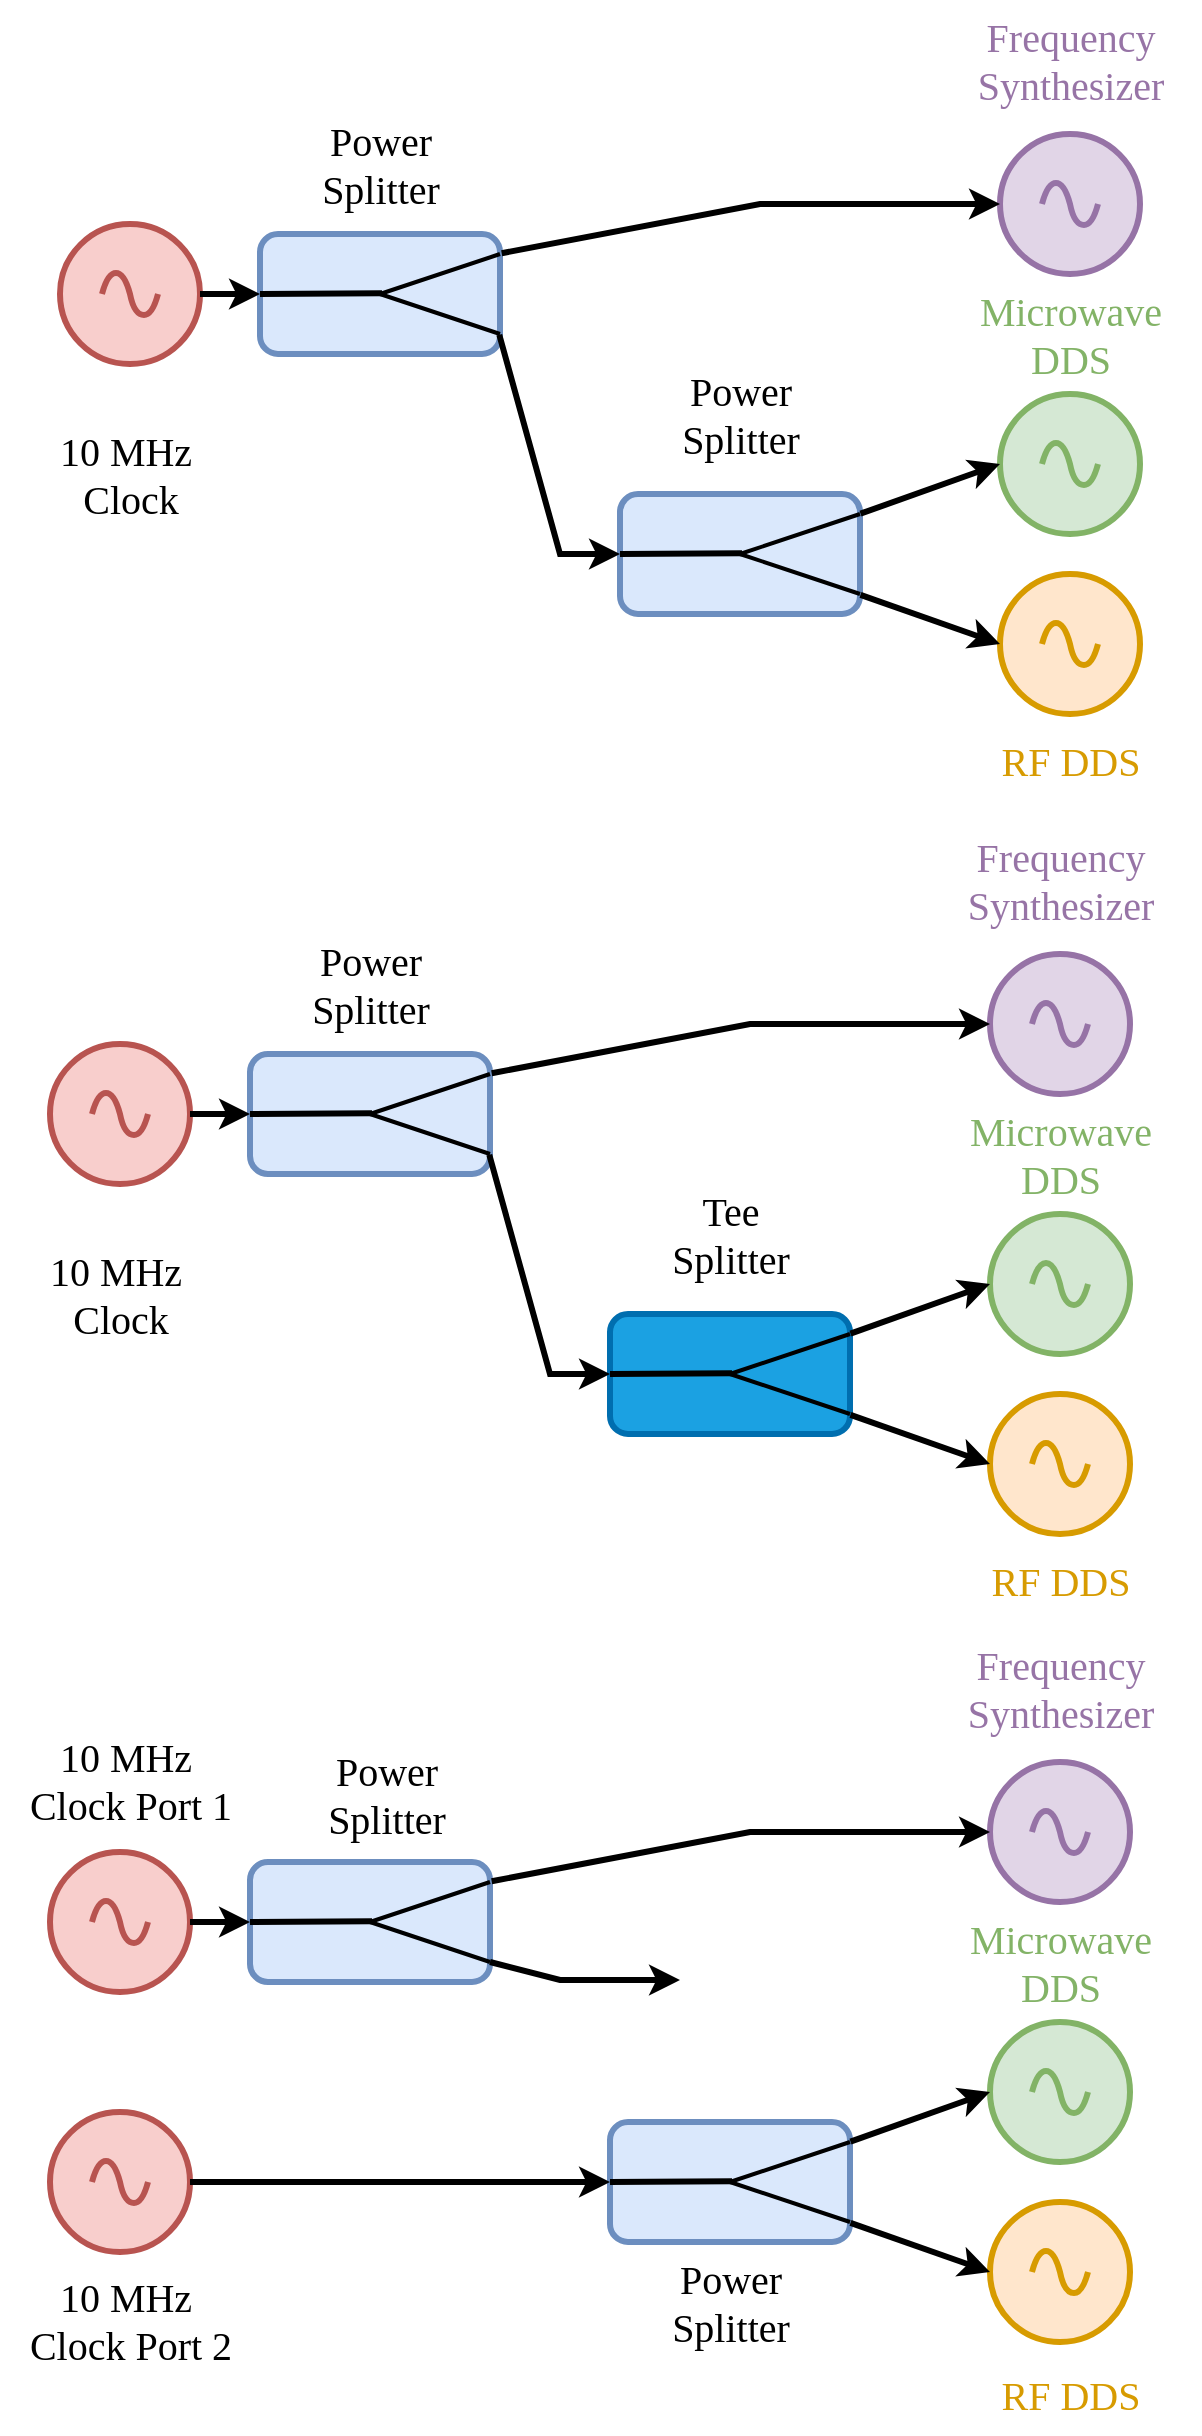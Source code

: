<mxfile version="26.0.6">
  <diagram name="Page-1" id="kf-HXMYHtJ7qkP8PMGID">
    <mxGraphModel dx="641" dy="386" grid="1" gridSize="10" guides="1" tooltips="1" connect="1" arrows="1" fold="1" page="1" pageScale="1" pageWidth="600" pageHeight="1300" math="0" shadow="0">
      <root>
        <mxCell id="0" />
        <mxCell id="1" parent="0" />
        <mxCell id="2XvLTmgFa15NH41Y0j28-1" value="" style="pointerEvents=1;verticalLabelPosition=bottom;shadow=0;dashed=0;align=center;html=1;verticalAlign=top;shape=mxgraph.electrical.signal_sources.source;aspect=fixed;points=[[0.5,0,0],[1,0.5,0],[0.5,1,0],[0,0.5,0]];elSignalType=ac;strokeWidth=3;fillColor=#f8cecc;strokeColor=#b85450;" vertex="1" parent="1">
          <mxGeometry x="30" y="122" width="70" height="70" as="geometry" />
        </mxCell>
        <mxCell id="2XvLTmgFa15NH41Y0j28-2" value="" style="rounded=1;whiteSpace=wrap;html=1;strokeWidth=3;container=0;fillColor=#dae8fc;strokeColor=#6c8ebf;" vertex="1" parent="1">
          <mxGeometry x="130" y="127" width="120" height="60" as="geometry" />
        </mxCell>
        <mxCell id="2XvLTmgFa15NH41Y0j28-3" value="" style="endArrow=none;html=1;rounded=0;strokeWidth=3;" edge="1" parent="1">
          <mxGeometry width="50" height="50" relative="1" as="geometry">
            <mxPoint x="130" y="157" as="sourcePoint" />
            <mxPoint x="191" y="156.57" as="targetPoint" />
          </mxGeometry>
        </mxCell>
        <mxCell id="2XvLTmgFa15NH41Y0j28-4" value="" style="endArrow=none;html=1;rounded=0;strokeWidth=2;endFill=0;" edge="1" parent="1">
          <mxGeometry width="50" height="50" relative="1" as="geometry">
            <mxPoint x="189.997" y="157" as="sourcePoint" />
            <mxPoint x="250" y="177" as="targetPoint" />
          </mxGeometry>
        </mxCell>
        <mxCell id="2XvLTmgFa15NH41Y0j28-5" value="" style="endArrow=none;html=1;rounded=0;strokeWidth=2;endFill=0;" edge="1" parent="1">
          <mxGeometry width="50" height="50" relative="1" as="geometry">
            <mxPoint x="189.997" y="157" as="sourcePoint" />
            <mxPoint x="250" y="137" as="targetPoint" />
          </mxGeometry>
        </mxCell>
        <mxCell id="2XvLTmgFa15NH41Y0j28-8" value="" style="pointerEvents=1;verticalLabelPosition=bottom;shadow=0;dashed=0;align=center;html=1;verticalAlign=top;shape=mxgraph.electrical.signal_sources.source;aspect=fixed;points=[[0.5,0,0],[1,0.5,0],[0.5,1,0],[0,0.5,0]];elSignalType=ac;strokeWidth=3;fillColor=#e1d5e7;strokeColor=#9673a6;fontColor=light-dark(#9774a6, #ededed);" vertex="1" parent="1">
          <mxGeometry x="500" y="77" width="70" height="70" as="geometry" />
        </mxCell>
        <mxCell id="2XvLTmgFa15NH41Y0j28-9" value="" style="pointerEvents=1;verticalLabelPosition=bottom;shadow=0;dashed=0;align=center;html=1;verticalAlign=top;shape=mxgraph.electrical.signal_sources.source;aspect=fixed;points=[[0.5,0,0],[1,0.5,0],[0.5,1,0],[0,0.5,0]];elSignalType=ac;strokeWidth=3;fillColor=#d5e8d4;strokeColor=#82b366;" vertex="1" parent="1">
          <mxGeometry x="500" y="207" width="70" height="70" as="geometry" />
        </mxCell>
        <mxCell id="2XvLTmgFa15NH41Y0j28-10" value="" style="pointerEvents=1;verticalLabelPosition=bottom;shadow=0;dashed=0;align=center;html=1;verticalAlign=top;shape=mxgraph.electrical.signal_sources.source;aspect=fixed;points=[[0.5,0,0],[1,0.5,0],[0.5,1,0],[0,0.5,0]];elSignalType=ac;strokeWidth=3;fillColor=#ffe6cc;strokeColor=#d79b00;" vertex="1" parent="1">
          <mxGeometry x="500" y="297" width="70" height="70" as="geometry" />
        </mxCell>
        <mxCell id="2XvLTmgFa15NH41Y0j28-11" value="" style="rounded=1;whiteSpace=wrap;html=1;strokeWidth=3;container=0;fillColor=#dae8fc;strokeColor=#6c8ebf;" vertex="1" parent="1">
          <mxGeometry x="310" y="257" width="120" height="60" as="geometry" />
        </mxCell>
        <mxCell id="2XvLTmgFa15NH41Y0j28-12" value="" style="endArrow=none;html=1;rounded=0;strokeWidth=3;" edge="1" parent="1">
          <mxGeometry width="50" height="50" relative="1" as="geometry">
            <mxPoint x="310" y="287" as="sourcePoint" />
            <mxPoint x="371" y="286.57" as="targetPoint" />
          </mxGeometry>
        </mxCell>
        <mxCell id="2XvLTmgFa15NH41Y0j28-13" value="" style="endArrow=none;html=1;rounded=0;strokeWidth=2;endFill=0;" edge="1" parent="1">
          <mxGeometry width="50" height="50" relative="1" as="geometry">
            <mxPoint x="369.997" y="287" as="sourcePoint" />
            <mxPoint x="430" y="307" as="targetPoint" />
          </mxGeometry>
        </mxCell>
        <mxCell id="2XvLTmgFa15NH41Y0j28-14" value="" style="endArrow=none;html=1;rounded=0;strokeWidth=2;endFill=0;" edge="1" parent="1">
          <mxGeometry width="50" height="50" relative="1" as="geometry">
            <mxPoint x="369.997" y="287" as="sourcePoint" />
            <mxPoint x="430" y="267" as="targetPoint" />
          </mxGeometry>
        </mxCell>
        <mxCell id="2XvLTmgFa15NH41Y0j28-15" value="&lt;font face=&quot;Congenial&quot;&gt;10 MHz&amp;nbsp;&lt;/font&gt;&lt;div&gt;&lt;font face=&quot;Congenial&quot;&gt;Clock&lt;/font&gt;&lt;/div&gt;" style="text;html=1;align=center;verticalAlign=middle;resizable=0;points=[];autosize=1;strokeColor=none;fillColor=none;fontSize=20;" vertex="1" parent="1">
          <mxGeometry x="20" y="217" width="90" height="60" as="geometry" />
        </mxCell>
        <mxCell id="2XvLTmgFa15NH41Y0j28-16" value="" style="endArrow=classic;html=1;rounded=0;entryX=0;entryY=0.5;entryDx=0;entryDy=0;entryPerimeter=0;strokeWidth=3;exitX=1.007;exitY=0.16;exitDx=0;exitDy=0;exitPerimeter=0;" edge="1" parent="1" source="2XvLTmgFa15NH41Y0j28-2" target="2XvLTmgFa15NH41Y0j28-8">
          <mxGeometry width="50" height="50" relative="1" as="geometry">
            <mxPoint x="280" y="127" as="sourcePoint" />
            <mxPoint x="330" y="77" as="targetPoint" />
            <Array as="points">
              <mxPoint x="380" y="112" />
            </Array>
          </mxGeometry>
        </mxCell>
        <mxCell id="2XvLTmgFa15NH41Y0j28-17" value="Power&lt;div&gt;Splitter&lt;/div&gt;" style="text;html=1;align=center;verticalAlign=middle;resizable=0;points=[];autosize=1;strokeColor=none;fillColor=none;labelBackgroundColor=default;fontSize=20;fontFamily=Congenial;" vertex="1" parent="1">
          <mxGeometry x="145" y="62" width="90" height="60" as="geometry" />
        </mxCell>
        <mxCell id="2XvLTmgFa15NH41Y0j28-18" value="" style="endArrow=classic;html=1;rounded=0;spacing=2;strokeWidth=3;exitX=0.997;exitY=0.84;exitDx=0;exitDy=0;exitPerimeter=0;" edge="1" parent="1" source="2XvLTmgFa15NH41Y0j28-2">
          <mxGeometry width="50" height="50" relative="1" as="geometry">
            <mxPoint x="280" y="187" as="sourcePoint" />
            <mxPoint x="310" y="287" as="targetPoint" />
            <Array as="points">
              <mxPoint x="280" y="287" />
            </Array>
          </mxGeometry>
        </mxCell>
        <mxCell id="2XvLTmgFa15NH41Y0j28-19" value="" style="endArrow=classic;html=1;rounded=0;entryX=0;entryY=0.5;entryDx=0;entryDy=0;entryPerimeter=0;strokeWidth=3;exitX=1.002;exitY=0.164;exitDx=0;exitDy=0;exitPerimeter=0;" edge="1" parent="1" source="2XvLTmgFa15NH41Y0j28-11" target="2XvLTmgFa15NH41Y0j28-9">
          <mxGeometry width="50" height="50" relative="1" as="geometry">
            <mxPoint x="460" y="257" as="sourcePoint" />
            <mxPoint x="390" y="187" as="targetPoint" />
          </mxGeometry>
        </mxCell>
        <mxCell id="2XvLTmgFa15NH41Y0j28-20" value="" style="endArrow=classic;html=1;rounded=0;entryX=0;entryY=0.5;entryDx=0;entryDy=0;entryPerimeter=0;strokeWidth=3;exitX=1.002;exitY=0.841;exitDx=0;exitDy=0;exitPerimeter=0;" edge="1" parent="1" source="2XvLTmgFa15NH41Y0j28-11" target="2XvLTmgFa15NH41Y0j28-10">
          <mxGeometry width="50" height="50" relative="1" as="geometry">
            <mxPoint x="460" y="317" as="sourcePoint" />
            <mxPoint x="390" y="187" as="targetPoint" />
          </mxGeometry>
        </mxCell>
        <mxCell id="2XvLTmgFa15NH41Y0j28-21" value="" style="endArrow=classic;html=1;rounded=0;exitX=1;exitY=0.5;exitDx=0;exitDy=0;exitPerimeter=0;entryX=0;entryY=0.5;entryDx=0;entryDy=0;strokeWidth=3;" edge="1" parent="1" source="2XvLTmgFa15NH41Y0j28-1" target="2XvLTmgFa15NH41Y0j28-2">
          <mxGeometry width="50" height="50" relative="1" as="geometry">
            <mxPoint x="210" y="317" as="sourcePoint" />
            <mxPoint x="260" y="267" as="targetPoint" />
          </mxGeometry>
        </mxCell>
        <mxCell id="2XvLTmgFa15NH41Y0j28-22" value="Power&lt;div&gt;Splitter&lt;/div&gt;" style="text;html=1;align=center;verticalAlign=middle;resizable=0;points=[];autosize=1;strokeColor=none;fillColor=none;labelBackgroundColor=default;fontSize=20;fontFamily=Congenial;" vertex="1" parent="1">
          <mxGeometry x="325" y="187" width="90" height="60" as="geometry" />
        </mxCell>
        <mxCell id="2XvLTmgFa15NH41Y0j28-23" value="&lt;div&gt;Frequency&lt;/div&gt;&lt;div&gt;Synthesizer&lt;/div&gt;" style="text;html=1;align=center;verticalAlign=middle;resizable=0;points=[];autosize=1;strokeColor=none;fillColor=none;labelBackgroundColor=default;fontSize=20;fontFamily=Congenial;fontColor=light-dark(#9774a6, #ededed);" vertex="1" parent="1">
          <mxGeometry x="470" y="10" width="130" height="60" as="geometry" />
        </mxCell>
        <mxCell id="2XvLTmgFa15NH41Y0j28-24" value="&lt;div&gt;&lt;span style=&quot;background-color: light-dark(#ffffff, var(--ge-dark-color, #121212));&quot;&gt;Microwave&lt;/span&gt;&lt;/div&gt;&lt;div&gt;DDS&lt;/div&gt;" style="text;html=1;align=center;verticalAlign=middle;resizable=0;points=[];autosize=1;strokeColor=none;fillColor=none;labelBackgroundColor=default;fontSize=20;fontFamily=Congenial;fontColor=light-dark(#83b367, #ededed);" vertex="1" parent="1">
          <mxGeometry x="475" y="147" width="120" height="60" as="geometry" />
        </mxCell>
        <mxCell id="2XvLTmgFa15NH41Y0j28-25" value="&lt;div&gt;&lt;span style=&quot;background-color: light-dark(#ffffff, var(--ge-dark-color, #121212));&quot;&gt;RF DDS&lt;/span&gt;&lt;/div&gt;" style="text;html=1;align=center;verticalAlign=middle;resizable=0;points=[];autosize=1;strokeColor=none;fillColor=none;labelBackgroundColor=default;fontSize=20;fontFamily=Congenial;fontColor=light-dark(#d79b01, #ededed);" vertex="1" parent="1">
          <mxGeometry x="490" y="370" width="90" height="40" as="geometry" />
        </mxCell>
        <mxCell id="2XvLTmgFa15NH41Y0j28-26" value="" style="pointerEvents=1;verticalLabelPosition=bottom;shadow=0;dashed=0;align=center;html=1;verticalAlign=top;shape=mxgraph.electrical.signal_sources.source;aspect=fixed;points=[[0.5,0,0],[1,0.5,0],[0.5,1,0],[0,0.5,0]];elSignalType=ac;strokeWidth=3;fillColor=#f8cecc;strokeColor=#b85450;" vertex="1" parent="1">
          <mxGeometry x="25" y="532" width="70" height="70" as="geometry" />
        </mxCell>
        <mxCell id="2XvLTmgFa15NH41Y0j28-27" value="" style="rounded=1;whiteSpace=wrap;html=1;strokeWidth=3;container=0;fillColor=#dae8fc;strokeColor=#6c8ebf;" vertex="1" parent="1">
          <mxGeometry x="125" y="537" width="120" height="60" as="geometry" />
        </mxCell>
        <mxCell id="2XvLTmgFa15NH41Y0j28-28" value="" style="endArrow=none;html=1;rounded=0;strokeWidth=3;" edge="1" parent="1">
          <mxGeometry width="50" height="50" relative="1" as="geometry">
            <mxPoint x="125" y="567" as="sourcePoint" />
            <mxPoint x="186" y="566.57" as="targetPoint" />
          </mxGeometry>
        </mxCell>
        <mxCell id="2XvLTmgFa15NH41Y0j28-29" value="" style="endArrow=none;html=1;rounded=0;strokeWidth=2;endFill=0;" edge="1" parent="1">
          <mxGeometry width="50" height="50" relative="1" as="geometry">
            <mxPoint x="184.997" y="567" as="sourcePoint" />
            <mxPoint x="245" y="587" as="targetPoint" />
          </mxGeometry>
        </mxCell>
        <mxCell id="2XvLTmgFa15NH41Y0j28-30" value="" style="endArrow=none;html=1;rounded=0;strokeWidth=2;endFill=0;" edge="1" parent="1">
          <mxGeometry width="50" height="50" relative="1" as="geometry">
            <mxPoint x="184.997" y="567" as="sourcePoint" />
            <mxPoint x="245" y="547" as="targetPoint" />
          </mxGeometry>
        </mxCell>
        <mxCell id="2XvLTmgFa15NH41Y0j28-31" value="" style="pointerEvents=1;verticalLabelPosition=bottom;shadow=0;dashed=0;align=center;html=1;verticalAlign=top;shape=mxgraph.electrical.signal_sources.source;aspect=fixed;points=[[0.5,0,0],[1,0.5,0],[0.5,1,0],[0,0.5,0]];elSignalType=ac;strokeWidth=3;fillColor=#e1d5e7;strokeColor=#9673a6;fontColor=light-dark(#9774a6, #ededed);" vertex="1" parent="1">
          <mxGeometry x="495" y="487" width="70" height="70" as="geometry" />
        </mxCell>
        <mxCell id="2XvLTmgFa15NH41Y0j28-32" value="" style="pointerEvents=1;verticalLabelPosition=bottom;shadow=0;dashed=0;align=center;html=1;verticalAlign=top;shape=mxgraph.electrical.signal_sources.source;aspect=fixed;points=[[0.5,0,0],[1,0.5,0],[0.5,1,0],[0,0.5,0]];elSignalType=ac;strokeWidth=3;fillColor=#d5e8d4;strokeColor=#82b366;" vertex="1" parent="1">
          <mxGeometry x="495" y="617" width="70" height="70" as="geometry" />
        </mxCell>
        <mxCell id="2XvLTmgFa15NH41Y0j28-33" value="" style="pointerEvents=1;verticalLabelPosition=bottom;shadow=0;dashed=0;align=center;html=1;verticalAlign=top;shape=mxgraph.electrical.signal_sources.source;aspect=fixed;points=[[0.5,0,0],[1,0.5,0],[0.5,1,0],[0,0.5,0]];elSignalType=ac;strokeWidth=3;fillColor=#ffe6cc;strokeColor=#d79b00;" vertex="1" parent="1">
          <mxGeometry x="495" y="707" width="70" height="70" as="geometry" />
        </mxCell>
        <mxCell id="2XvLTmgFa15NH41Y0j28-34" value="" style="rounded=1;whiteSpace=wrap;html=1;strokeWidth=3;container=0;fillColor=#1ba1e2;strokeColor=#006EAF;fontColor=#ffffff;" vertex="1" parent="1">
          <mxGeometry x="305" y="667" width="120" height="60" as="geometry" />
        </mxCell>
        <mxCell id="2XvLTmgFa15NH41Y0j28-35" value="" style="endArrow=none;html=1;rounded=0;strokeWidth=3;" edge="1" parent="1">
          <mxGeometry width="50" height="50" relative="1" as="geometry">
            <mxPoint x="305" y="697" as="sourcePoint" />
            <mxPoint x="366" y="696.57" as="targetPoint" />
          </mxGeometry>
        </mxCell>
        <mxCell id="2XvLTmgFa15NH41Y0j28-36" value="" style="endArrow=none;html=1;rounded=0;strokeWidth=2;endFill=0;" edge="1" parent="1">
          <mxGeometry width="50" height="50" relative="1" as="geometry">
            <mxPoint x="364.997" y="697" as="sourcePoint" />
            <mxPoint x="425" y="717" as="targetPoint" />
          </mxGeometry>
        </mxCell>
        <mxCell id="2XvLTmgFa15NH41Y0j28-37" value="" style="endArrow=none;html=1;rounded=0;strokeWidth=2;endFill=0;" edge="1" parent="1">
          <mxGeometry width="50" height="50" relative="1" as="geometry">
            <mxPoint x="364.997" y="697" as="sourcePoint" />
            <mxPoint x="425" y="677" as="targetPoint" />
          </mxGeometry>
        </mxCell>
        <mxCell id="2XvLTmgFa15NH41Y0j28-38" value="&lt;font face=&quot;Congenial&quot;&gt;10 MHz&amp;nbsp;&lt;/font&gt;&lt;div&gt;&lt;font face=&quot;Congenial&quot;&gt;Clock&lt;/font&gt;&lt;/div&gt;" style="text;html=1;align=center;verticalAlign=middle;resizable=0;points=[];autosize=1;strokeColor=none;fillColor=none;fontSize=20;" vertex="1" parent="1">
          <mxGeometry x="15" y="627" width="90" height="60" as="geometry" />
        </mxCell>
        <mxCell id="2XvLTmgFa15NH41Y0j28-39" value="" style="endArrow=classic;html=1;rounded=0;entryX=0;entryY=0.5;entryDx=0;entryDy=0;entryPerimeter=0;strokeWidth=3;exitX=1.007;exitY=0.16;exitDx=0;exitDy=0;exitPerimeter=0;" edge="1" parent="1" source="2XvLTmgFa15NH41Y0j28-27" target="2XvLTmgFa15NH41Y0j28-31">
          <mxGeometry width="50" height="50" relative="1" as="geometry">
            <mxPoint x="275" y="537" as="sourcePoint" />
            <mxPoint x="325" y="487" as="targetPoint" />
            <Array as="points">
              <mxPoint x="375" y="522" />
            </Array>
          </mxGeometry>
        </mxCell>
        <mxCell id="2XvLTmgFa15NH41Y0j28-40" value="Power&lt;div&gt;Splitter&lt;/div&gt;" style="text;html=1;align=center;verticalAlign=middle;resizable=0;points=[];autosize=1;strokeColor=none;fillColor=none;labelBackgroundColor=default;fontSize=20;fontFamily=Congenial;" vertex="1" parent="1">
          <mxGeometry x="140" y="472" width="90" height="60" as="geometry" />
        </mxCell>
        <mxCell id="2XvLTmgFa15NH41Y0j28-41" value="" style="endArrow=classic;html=1;rounded=0;spacing=2;strokeWidth=3;exitX=0.997;exitY=0.84;exitDx=0;exitDy=0;exitPerimeter=0;" edge="1" parent="1" source="2XvLTmgFa15NH41Y0j28-27">
          <mxGeometry width="50" height="50" relative="1" as="geometry">
            <mxPoint x="275" y="597" as="sourcePoint" />
            <mxPoint x="305" y="697" as="targetPoint" />
            <Array as="points">
              <mxPoint x="275" y="697" />
            </Array>
          </mxGeometry>
        </mxCell>
        <mxCell id="2XvLTmgFa15NH41Y0j28-42" value="" style="endArrow=classic;html=1;rounded=0;entryX=0;entryY=0.5;entryDx=0;entryDy=0;entryPerimeter=0;strokeWidth=3;exitX=1.002;exitY=0.164;exitDx=0;exitDy=0;exitPerimeter=0;" edge="1" parent="1" source="2XvLTmgFa15NH41Y0j28-34" target="2XvLTmgFa15NH41Y0j28-32">
          <mxGeometry width="50" height="50" relative="1" as="geometry">
            <mxPoint x="455" y="667" as="sourcePoint" />
            <mxPoint x="385" y="597" as="targetPoint" />
          </mxGeometry>
        </mxCell>
        <mxCell id="2XvLTmgFa15NH41Y0j28-43" value="" style="endArrow=classic;html=1;rounded=0;entryX=0;entryY=0.5;entryDx=0;entryDy=0;entryPerimeter=0;strokeWidth=3;exitX=1.002;exitY=0.841;exitDx=0;exitDy=0;exitPerimeter=0;" edge="1" parent="1" source="2XvLTmgFa15NH41Y0j28-34" target="2XvLTmgFa15NH41Y0j28-33">
          <mxGeometry width="50" height="50" relative="1" as="geometry">
            <mxPoint x="455" y="727" as="sourcePoint" />
            <mxPoint x="385" y="597" as="targetPoint" />
          </mxGeometry>
        </mxCell>
        <mxCell id="2XvLTmgFa15NH41Y0j28-44" value="" style="endArrow=classic;html=1;rounded=0;exitX=1;exitY=0.5;exitDx=0;exitDy=0;exitPerimeter=0;entryX=0;entryY=0.5;entryDx=0;entryDy=0;strokeWidth=3;" edge="1" parent="1" source="2XvLTmgFa15NH41Y0j28-26" target="2XvLTmgFa15NH41Y0j28-27">
          <mxGeometry width="50" height="50" relative="1" as="geometry">
            <mxPoint x="205" y="727" as="sourcePoint" />
            <mxPoint x="255" y="677" as="targetPoint" />
          </mxGeometry>
        </mxCell>
        <mxCell id="2XvLTmgFa15NH41Y0j28-45" value="Tee&lt;div&gt;Splitter&lt;/div&gt;" style="text;html=1;align=center;verticalAlign=middle;resizable=0;points=[];autosize=1;strokeColor=none;fillColor=none;labelBackgroundColor=default;fontSize=20;fontFamily=Congenial;" vertex="1" parent="1">
          <mxGeometry x="320" y="597" width="90" height="60" as="geometry" />
        </mxCell>
        <mxCell id="2XvLTmgFa15NH41Y0j28-46" value="&lt;div&gt;Frequency&lt;/div&gt;&lt;div&gt;Synthesizer&lt;/div&gt;" style="text;html=1;align=center;verticalAlign=middle;resizable=0;points=[];autosize=1;strokeColor=none;fillColor=none;labelBackgroundColor=default;fontSize=20;fontFamily=Congenial;fontColor=light-dark(#9774a6, #ededed);" vertex="1" parent="1">
          <mxGeometry x="465" y="420" width="130" height="60" as="geometry" />
        </mxCell>
        <mxCell id="2XvLTmgFa15NH41Y0j28-47" value="&lt;div&gt;&lt;span style=&quot;background-color: light-dark(#ffffff, var(--ge-dark-color, #121212));&quot;&gt;Microwave&lt;/span&gt;&lt;/div&gt;&lt;div&gt;DDS&lt;/div&gt;" style="text;html=1;align=center;verticalAlign=middle;resizable=0;points=[];autosize=1;strokeColor=none;fillColor=none;labelBackgroundColor=default;fontSize=20;fontFamily=Congenial;fontColor=light-dark(#83b367, #ededed);" vertex="1" parent="1">
          <mxGeometry x="470" y="557" width="120" height="60" as="geometry" />
        </mxCell>
        <mxCell id="2XvLTmgFa15NH41Y0j28-48" value="&lt;div&gt;&lt;span style=&quot;background-color: light-dark(#ffffff, var(--ge-dark-color, #121212));&quot;&gt;RF DDS&lt;/span&gt;&lt;/div&gt;" style="text;html=1;align=center;verticalAlign=middle;resizable=0;points=[];autosize=1;strokeColor=none;fillColor=none;labelBackgroundColor=default;fontSize=20;fontFamily=Congenial;fontColor=light-dark(#d79b01, #ededed);" vertex="1" parent="1">
          <mxGeometry x="485" y="780" width="90" height="40" as="geometry" />
        </mxCell>
        <mxCell id="2XvLTmgFa15NH41Y0j28-72" value="" style="pointerEvents=1;verticalLabelPosition=bottom;shadow=0;dashed=0;align=center;html=1;verticalAlign=top;shape=mxgraph.electrical.signal_sources.source;aspect=fixed;points=[[0.5,0,0],[1,0.5,0],[0.5,1,0],[0,0.5,0]];elSignalType=ac;strokeWidth=3;fillColor=#f8cecc;strokeColor=#b85450;" vertex="1" parent="1">
          <mxGeometry x="25" y="936" width="70" height="70" as="geometry" />
        </mxCell>
        <mxCell id="2XvLTmgFa15NH41Y0j28-73" value="" style="rounded=1;whiteSpace=wrap;html=1;strokeWidth=3;container=0;fillColor=#dae8fc;strokeColor=#6c8ebf;" vertex="1" parent="1">
          <mxGeometry x="125" y="941" width="120" height="60" as="geometry" />
        </mxCell>
        <mxCell id="2XvLTmgFa15NH41Y0j28-74" value="" style="endArrow=none;html=1;rounded=0;strokeWidth=3;" edge="1" parent="1">
          <mxGeometry width="50" height="50" relative="1" as="geometry">
            <mxPoint x="125" y="971" as="sourcePoint" />
            <mxPoint x="186" y="970.57" as="targetPoint" />
          </mxGeometry>
        </mxCell>
        <mxCell id="2XvLTmgFa15NH41Y0j28-75" value="" style="endArrow=none;html=1;rounded=0;strokeWidth=2;endFill=0;" edge="1" parent="1">
          <mxGeometry width="50" height="50" relative="1" as="geometry">
            <mxPoint x="184.997" y="971" as="sourcePoint" />
            <mxPoint x="245" y="991" as="targetPoint" />
          </mxGeometry>
        </mxCell>
        <mxCell id="2XvLTmgFa15NH41Y0j28-76" value="" style="endArrow=none;html=1;rounded=0;strokeWidth=2;endFill=0;" edge="1" parent="1">
          <mxGeometry width="50" height="50" relative="1" as="geometry">
            <mxPoint x="184.997" y="971" as="sourcePoint" />
            <mxPoint x="245" y="951" as="targetPoint" />
          </mxGeometry>
        </mxCell>
        <mxCell id="2XvLTmgFa15NH41Y0j28-77" value="" style="pointerEvents=1;verticalLabelPosition=bottom;shadow=0;dashed=0;align=center;html=1;verticalAlign=top;shape=mxgraph.electrical.signal_sources.source;aspect=fixed;points=[[0.5,0,0],[1,0.5,0],[0.5,1,0],[0,0.5,0]];elSignalType=ac;strokeWidth=3;fillColor=#e1d5e7;strokeColor=#9673a6;fontColor=light-dark(#9774a6, #ededed);" vertex="1" parent="1">
          <mxGeometry x="495" y="891" width="70" height="70" as="geometry" />
        </mxCell>
        <mxCell id="2XvLTmgFa15NH41Y0j28-78" value="" style="pointerEvents=1;verticalLabelPosition=bottom;shadow=0;dashed=0;align=center;html=1;verticalAlign=top;shape=mxgraph.electrical.signal_sources.source;aspect=fixed;points=[[0.5,0,0],[1,0.5,0],[0.5,1,0],[0,0.5,0]];elSignalType=ac;strokeWidth=3;fillColor=#d5e8d4;strokeColor=#82b366;" vertex="1" parent="1">
          <mxGeometry x="495" y="1021" width="70" height="70" as="geometry" />
        </mxCell>
        <mxCell id="2XvLTmgFa15NH41Y0j28-79" value="" style="pointerEvents=1;verticalLabelPosition=bottom;shadow=0;dashed=0;align=center;html=1;verticalAlign=top;shape=mxgraph.electrical.signal_sources.source;aspect=fixed;points=[[0.5,0,0],[1,0.5,0],[0.5,1,0],[0,0.5,0]];elSignalType=ac;strokeWidth=3;fillColor=#ffe6cc;strokeColor=#d79b00;" vertex="1" parent="1">
          <mxGeometry x="495" y="1111" width="70" height="70" as="geometry" />
        </mxCell>
        <mxCell id="2XvLTmgFa15NH41Y0j28-80" value="" style="rounded=1;whiteSpace=wrap;html=1;strokeWidth=3;container=0;fillColor=#dae8fc;strokeColor=#6c8ebf;" vertex="1" parent="1">
          <mxGeometry x="305" y="1071" width="120" height="60" as="geometry" />
        </mxCell>
        <mxCell id="2XvLTmgFa15NH41Y0j28-81" value="" style="endArrow=none;html=1;rounded=0;strokeWidth=3;" edge="1" parent="1">
          <mxGeometry width="50" height="50" relative="1" as="geometry">
            <mxPoint x="305" y="1101" as="sourcePoint" />
            <mxPoint x="366" y="1100.57" as="targetPoint" />
          </mxGeometry>
        </mxCell>
        <mxCell id="2XvLTmgFa15NH41Y0j28-82" value="" style="endArrow=none;html=1;rounded=0;strokeWidth=2;endFill=0;" edge="1" parent="1">
          <mxGeometry width="50" height="50" relative="1" as="geometry">
            <mxPoint x="364.997" y="1101" as="sourcePoint" />
            <mxPoint x="425" y="1121" as="targetPoint" />
          </mxGeometry>
        </mxCell>
        <mxCell id="2XvLTmgFa15NH41Y0j28-83" value="" style="endArrow=none;html=1;rounded=0;strokeWidth=2;endFill=0;" edge="1" parent="1">
          <mxGeometry width="50" height="50" relative="1" as="geometry">
            <mxPoint x="364.997" y="1101" as="sourcePoint" />
            <mxPoint x="425" y="1081" as="targetPoint" />
          </mxGeometry>
        </mxCell>
        <mxCell id="2XvLTmgFa15NH41Y0j28-84" value="&lt;font face=&quot;Congenial&quot;&gt;10 MHz&amp;nbsp;&lt;/font&gt;&lt;div&gt;&lt;font face=&quot;Congenial&quot;&gt;Clock Port 1&lt;/font&gt;&lt;/div&gt;" style="text;html=1;align=center;verticalAlign=middle;resizable=0;points=[];autosize=1;strokeColor=none;fillColor=none;fontSize=20;" vertex="1" parent="1">
          <mxGeometry y="870" width="130" height="60" as="geometry" />
        </mxCell>
        <mxCell id="2XvLTmgFa15NH41Y0j28-85" value="" style="endArrow=classic;html=1;rounded=0;entryX=0;entryY=0.5;entryDx=0;entryDy=0;entryPerimeter=0;strokeWidth=3;exitX=1.007;exitY=0.16;exitDx=0;exitDy=0;exitPerimeter=0;" edge="1" parent="1" source="2XvLTmgFa15NH41Y0j28-73" target="2XvLTmgFa15NH41Y0j28-77">
          <mxGeometry width="50" height="50" relative="1" as="geometry">
            <mxPoint x="275" y="941" as="sourcePoint" />
            <mxPoint x="325" y="891" as="targetPoint" />
            <Array as="points">
              <mxPoint x="375" y="926" />
            </Array>
          </mxGeometry>
        </mxCell>
        <mxCell id="2XvLTmgFa15NH41Y0j28-86" value="Power&lt;div&gt;Splitter&lt;/div&gt;" style="text;html=1;align=center;verticalAlign=middle;resizable=0;points=[];autosize=1;strokeColor=none;fillColor=none;labelBackgroundColor=default;fontSize=20;fontFamily=Congenial;" vertex="1" parent="1">
          <mxGeometry x="148" y="877" width="90" height="60" as="geometry" />
        </mxCell>
        <mxCell id="2XvLTmgFa15NH41Y0j28-88" value="" style="endArrow=classic;html=1;rounded=0;entryX=0;entryY=0.5;entryDx=0;entryDy=0;entryPerimeter=0;strokeWidth=3;exitX=1.002;exitY=0.164;exitDx=0;exitDy=0;exitPerimeter=0;" edge="1" parent="1" source="2XvLTmgFa15NH41Y0j28-80" target="2XvLTmgFa15NH41Y0j28-78">
          <mxGeometry width="50" height="50" relative="1" as="geometry">
            <mxPoint x="455" y="1071" as="sourcePoint" />
            <mxPoint x="385" y="1001" as="targetPoint" />
          </mxGeometry>
        </mxCell>
        <mxCell id="2XvLTmgFa15NH41Y0j28-89" value="" style="endArrow=classic;html=1;rounded=0;entryX=0;entryY=0.5;entryDx=0;entryDy=0;entryPerimeter=0;strokeWidth=3;exitX=1.002;exitY=0.841;exitDx=0;exitDy=0;exitPerimeter=0;" edge="1" parent="1" source="2XvLTmgFa15NH41Y0j28-80" target="2XvLTmgFa15NH41Y0j28-79">
          <mxGeometry width="50" height="50" relative="1" as="geometry">
            <mxPoint x="455" y="1131" as="sourcePoint" />
            <mxPoint x="385" y="1001" as="targetPoint" />
          </mxGeometry>
        </mxCell>
        <mxCell id="2XvLTmgFa15NH41Y0j28-90" value="" style="endArrow=classic;html=1;rounded=0;exitX=1;exitY=0.5;exitDx=0;exitDy=0;exitPerimeter=0;entryX=0;entryY=0.5;entryDx=0;entryDy=0;strokeWidth=3;" edge="1" parent="1" source="2XvLTmgFa15NH41Y0j28-72" target="2XvLTmgFa15NH41Y0j28-73">
          <mxGeometry width="50" height="50" relative="1" as="geometry">
            <mxPoint x="205" y="1131" as="sourcePoint" />
            <mxPoint x="255" y="1081" as="targetPoint" />
          </mxGeometry>
        </mxCell>
        <mxCell id="2XvLTmgFa15NH41Y0j28-91" value="Power&lt;br&gt;&lt;div&gt;Splitter&lt;/div&gt;" style="text;html=1;align=center;verticalAlign=middle;resizable=0;points=[];autosize=1;strokeColor=none;fillColor=none;labelBackgroundColor=default;fontSize=20;fontFamily=Congenial;" vertex="1" parent="1">
          <mxGeometry x="320" y="1131" width="90" height="60" as="geometry" />
        </mxCell>
        <mxCell id="2XvLTmgFa15NH41Y0j28-92" value="&lt;div&gt;Frequency&lt;/div&gt;&lt;div&gt;Synthesizer&lt;/div&gt;" style="text;html=1;align=center;verticalAlign=middle;resizable=0;points=[];autosize=1;strokeColor=none;fillColor=none;labelBackgroundColor=default;fontSize=20;fontFamily=Congenial;fontColor=light-dark(#9774a6, #ededed);" vertex="1" parent="1">
          <mxGeometry x="465" y="824" width="130" height="60" as="geometry" />
        </mxCell>
        <mxCell id="2XvLTmgFa15NH41Y0j28-93" value="&lt;div&gt;&lt;span style=&quot;background-color: light-dark(#ffffff, var(--ge-dark-color, #121212));&quot;&gt;Microwave&lt;/span&gt;&lt;/div&gt;&lt;div&gt;DDS&lt;/div&gt;" style="text;html=1;align=center;verticalAlign=middle;resizable=0;points=[];autosize=1;strokeColor=none;fillColor=none;labelBackgroundColor=default;fontSize=20;fontFamily=Congenial;fontColor=light-dark(#83b367, #ededed);" vertex="1" parent="1">
          <mxGeometry x="470" y="961" width="120" height="60" as="geometry" />
        </mxCell>
        <mxCell id="2XvLTmgFa15NH41Y0j28-94" value="&lt;div&gt;&lt;span style=&quot;background-color: light-dark(#ffffff, var(--ge-dark-color, #121212));&quot;&gt;RF DDS&lt;/span&gt;&lt;/div&gt;" style="text;html=1;align=center;verticalAlign=middle;resizable=0;points=[];autosize=1;strokeColor=none;fillColor=none;labelBackgroundColor=default;fontSize=20;fontFamily=Congenial;fontColor=light-dark(#d79b01, #ededed);" vertex="1" parent="1">
          <mxGeometry x="490" y="1187" width="90" height="40" as="geometry" />
        </mxCell>
        <mxCell id="2XvLTmgFa15NH41Y0j28-95" value="" style="pointerEvents=1;verticalLabelPosition=bottom;shadow=0;dashed=0;align=center;html=1;verticalAlign=top;shape=mxgraph.electrical.signal_sources.source;aspect=fixed;points=[[0.5,0,0],[1,0.5,0],[0.5,1,0],[0,0.5,0]];elSignalType=ac;strokeWidth=3;fillColor=#f8cecc;strokeColor=#b85450;" vertex="1" parent="1">
          <mxGeometry x="25" y="1066" width="70" height="70" as="geometry" />
        </mxCell>
        <mxCell id="2XvLTmgFa15NH41Y0j28-96" value="&lt;font face=&quot;Congenial&quot;&gt;10 MHz&amp;nbsp;&lt;/font&gt;&lt;div&gt;&lt;font face=&quot;Congenial&quot;&gt;Clock Port 2&lt;/font&gt;&lt;/div&gt;" style="text;html=1;align=center;verticalAlign=middle;resizable=0;points=[];autosize=1;strokeColor=none;fillColor=none;fontSize=20;" vertex="1" parent="1">
          <mxGeometry y="1140" width="130" height="60" as="geometry" />
        </mxCell>
        <mxCell id="2XvLTmgFa15NH41Y0j28-97" value="" style="endArrow=classic;html=1;rounded=0;exitX=1;exitY=0.5;exitDx=0;exitDy=0;exitPerimeter=0;entryX=0;entryY=0.5;entryDx=0;entryDy=0;strokeWidth=3;" edge="1" parent="1" source="2XvLTmgFa15NH41Y0j28-95" target="2XvLTmgFa15NH41Y0j28-80">
          <mxGeometry width="50" height="50" relative="1" as="geometry">
            <mxPoint x="360" y="1060" as="sourcePoint" />
            <mxPoint x="410" y="1010" as="targetPoint" />
          </mxGeometry>
        </mxCell>
        <mxCell id="2XvLTmgFa15NH41Y0j28-98" value="" style="endArrow=classic;html=1;rounded=0;strokeWidth=3;exitX=1.007;exitY=0.16;exitDx=0;exitDy=0;exitPerimeter=0;" edge="1" parent="1">
          <mxGeometry width="50" height="50" relative="1" as="geometry">
            <mxPoint x="245" y="991" as="sourcePoint" />
            <mxPoint x="340" y="1000" as="targetPoint" />
            <Array as="points">
              <mxPoint x="280" y="1000" />
            </Array>
          </mxGeometry>
        </mxCell>
      </root>
    </mxGraphModel>
  </diagram>
</mxfile>
